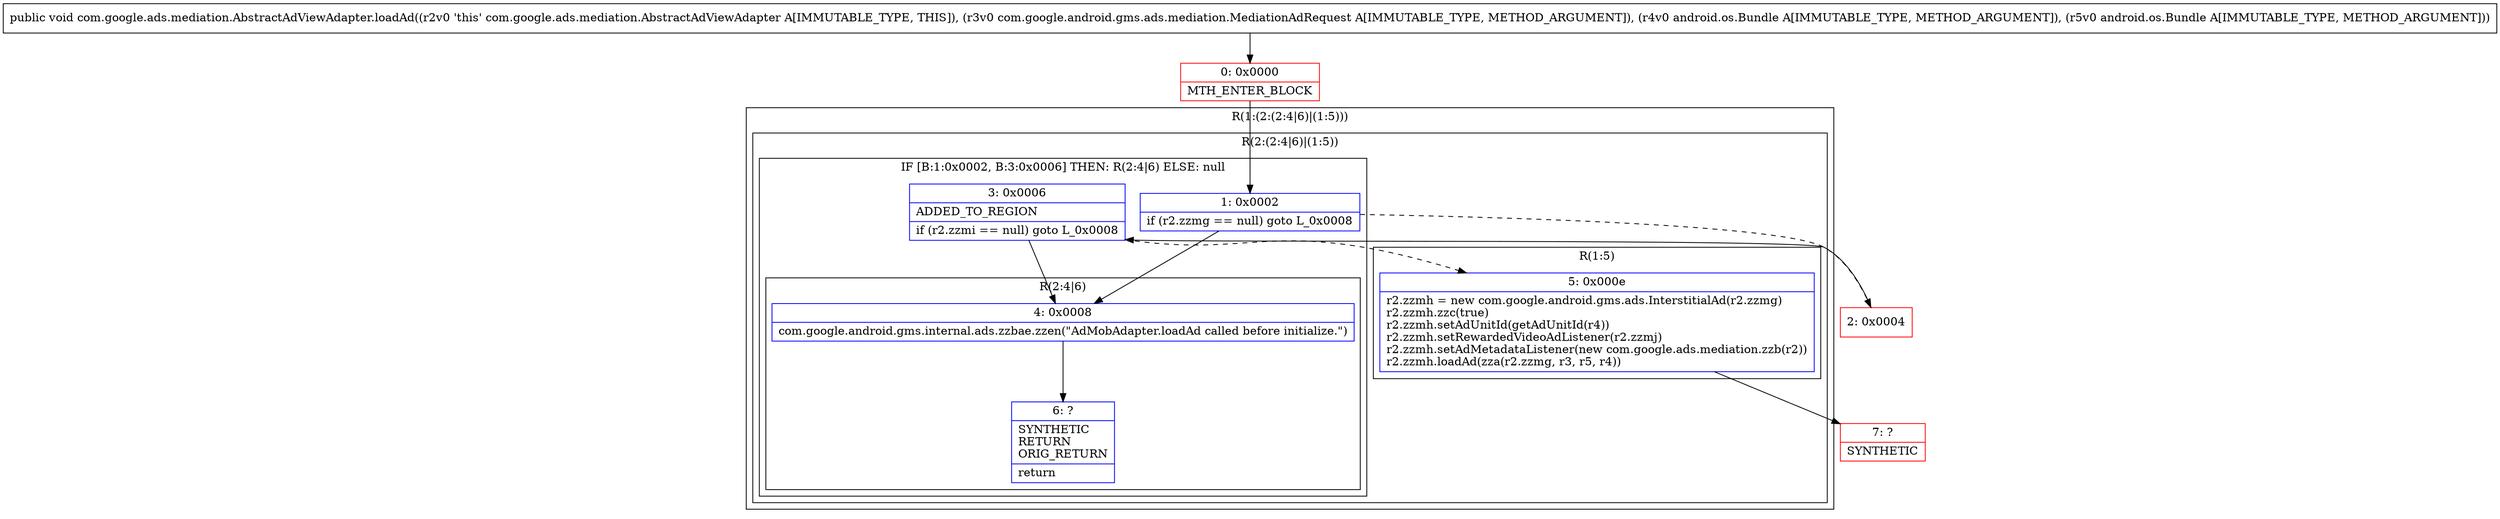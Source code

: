 digraph "CFG forcom.google.ads.mediation.AbstractAdViewAdapter.loadAd(Lcom\/google\/android\/gms\/ads\/mediation\/MediationAdRequest;Landroid\/os\/Bundle;Landroid\/os\/Bundle;)V" {
subgraph cluster_Region_1580566249 {
label = "R(1:(2:(2:4|6)|(1:5)))";
node [shape=record,color=blue];
subgraph cluster_Region_1019083807 {
label = "R(2:(2:4|6)|(1:5))";
node [shape=record,color=blue];
subgraph cluster_IfRegion_1670585020 {
label = "IF [B:1:0x0002, B:3:0x0006] THEN: R(2:4|6) ELSE: null";
node [shape=record,color=blue];
Node_1 [shape=record,label="{1\:\ 0x0002|if (r2.zzmg == null) goto L_0x0008\l}"];
Node_3 [shape=record,label="{3\:\ 0x0006|ADDED_TO_REGION\l|if (r2.zzmi == null) goto L_0x0008\l}"];
subgraph cluster_Region_441976775 {
label = "R(2:4|6)";
node [shape=record,color=blue];
Node_4 [shape=record,label="{4\:\ 0x0008|com.google.android.gms.internal.ads.zzbae.zzen(\"AdMobAdapter.loadAd called before initialize.\")\l}"];
Node_6 [shape=record,label="{6\:\ ?|SYNTHETIC\lRETURN\lORIG_RETURN\l|return\l}"];
}
}
subgraph cluster_Region_1747503275 {
label = "R(1:5)";
node [shape=record,color=blue];
Node_5 [shape=record,label="{5\:\ 0x000e|r2.zzmh = new com.google.android.gms.ads.InterstitialAd(r2.zzmg)\lr2.zzmh.zzc(true)\lr2.zzmh.setAdUnitId(getAdUnitId(r4))\lr2.zzmh.setRewardedVideoAdListener(r2.zzmj)\lr2.zzmh.setAdMetadataListener(new com.google.ads.mediation.zzb(r2))\lr2.zzmh.loadAd(zza(r2.zzmg, r3, r5, r4))\l}"];
}
}
}
Node_0 [shape=record,color=red,label="{0\:\ 0x0000|MTH_ENTER_BLOCK\l}"];
Node_2 [shape=record,color=red,label="{2\:\ 0x0004}"];
Node_7 [shape=record,color=red,label="{7\:\ ?|SYNTHETIC\l}"];
MethodNode[shape=record,label="{public void com.google.ads.mediation.AbstractAdViewAdapter.loadAd((r2v0 'this' com.google.ads.mediation.AbstractAdViewAdapter A[IMMUTABLE_TYPE, THIS]), (r3v0 com.google.android.gms.ads.mediation.MediationAdRequest A[IMMUTABLE_TYPE, METHOD_ARGUMENT]), (r4v0 android.os.Bundle A[IMMUTABLE_TYPE, METHOD_ARGUMENT]), (r5v0 android.os.Bundle A[IMMUTABLE_TYPE, METHOD_ARGUMENT])) }"];
MethodNode -> Node_0;
Node_1 -> Node_2[style=dashed];
Node_1 -> Node_4;
Node_3 -> Node_4;
Node_3 -> Node_5[style=dashed];
Node_4 -> Node_6;
Node_5 -> Node_7;
Node_0 -> Node_1;
Node_2 -> Node_3;
}

